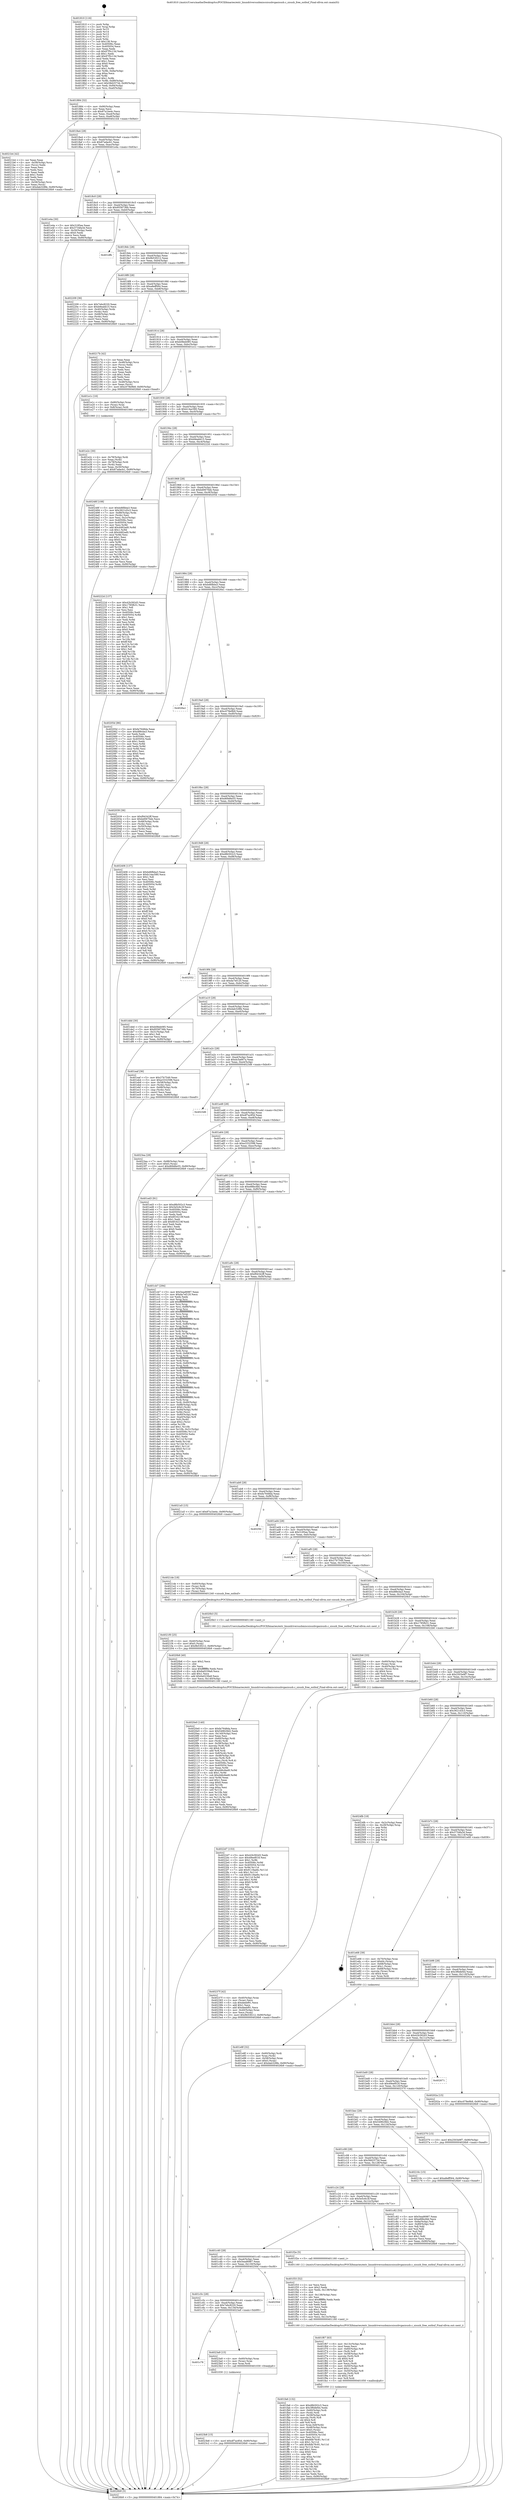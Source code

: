 digraph "0x401810" {
  label = "0x401810 (/mnt/c/Users/mathe/Desktop/tcc/POCII/binaries/extr_linuxdriversusbmiscsisusbvgasisusb.c_sisusb_free_outbuf_Final-ollvm.out::main(0))"
  labelloc = "t"
  node[shape=record]

  Entry [label="",width=0.3,height=0.3,shape=circle,fillcolor=black,style=filled]
  "0x401884" [label="{
     0x401884 [32]\l
     | [instrs]\l
     &nbsp;&nbsp;0x401884 \<+6\>: mov -0x90(%rbp),%eax\l
     &nbsp;&nbsp;0x40188a \<+2\>: mov %eax,%ecx\l
     &nbsp;&nbsp;0x40188c \<+6\>: sub $0x87a1be4c,%ecx\l
     &nbsp;&nbsp;0x401892 \<+6\>: mov %eax,-0xa4(%rbp)\l
     &nbsp;&nbsp;0x401898 \<+6\>: mov %ecx,-0xa8(%rbp)\l
     &nbsp;&nbsp;0x40189e \<+6\>: je 00000000004021b4 \<main+0x9a4\>\l
  }"]
  "0x4021b4" [label="{
     0x4021b4 [42]\l
     | [instrs]\l
     &nbsp;&nbsp;0x4021b4 \<+2\>: xor %eax,%eax\l
     &nbsp;&nbsp;0x4021b6 \<+4\>: mov -0x58(%rbp),%rcx\l
     &nbsp;&nbsp;0x4021ba \<+2\>: mov (%rcx),%edx\l
     &nbsp;&nbsp;0x4021bc \<+2\>: mov %eax,%esi\l
     &nbsp;&nbsp;0x4021be \<+2\>: sub %edx,%esi\l
     &nbsp;&nbsp;0x4021c0 \<+2\>: mov %eax,%edx\l
     &nbsp;&nbsp;0x4021c2 \<+3\>: sub $0x1,%edx\l
     &nbsp;&nbsp;0x4021c5 \<+2\>: add %edx,%esi\l
     &nbsp;&nbsp;0x4021c7 \<+2\>: sub %esi,%eax\l
     &nbsp;&nbsp;0x4021c9 \<+4\>: mov -0x58(%rbp),%rcx\l
     &nbsp;&nbsp;0x4021cd \<+2\>: mov %eax,(%rcx)\l
     &nbsp;&nbsp;0x4021cf \<+10\>: movl $0xdab328fe,-0x90(%rbp)\l
     &nbsp;&nbsp;0x4021d9 \<+5\>: jmp 00000000004026b9 \<main+0xea9\>\l
  }"]
  "0x4018a4" [label="{
     0x4018a4 [28]\l
     | [instrs]\l
     &nbsp;&nbsp;0x4018a4 \<+5\>: jmp 00000000004018a9 \<main+0x99\>\l
     &nbsp;&nbsp;0x4018a9 \<+6\>: mov -0xa4(%rbp),%eax\l
     &nbsp;&nbsp;0x4018af \<+5\>: sub $0x87adacb1,%eax\l
     &nbsp;&nbsp;0x4018b4 \<+6\>: mov %eax,-0xac(%rbp)\l
     &nbsp;&nbsp;0x4018ba \<+6\>: je 0000000000401e4a \<main+0x63a\>\l
  }"]
  Exit [label="",width=0.3,height=0.3,shape=circle,fillcolor=black,style=filled,peripheries=2]
  "0x401e4a" [label="{
     0x401e4a [30]\l
     | [instrs]\l
     &nbsp;&nbsp;0x401e4a \<+5\>: mov $0x3185ee,%eax\l
     &nbsp;&nbsp;0x401e4f \<+5\>: mov $0x3734fa3d,%ecx\l
     &nbsp;&nbsp;0x401e54 \<+3\>: mov -0x30(%rbp),%edx\l
     &nbsp;&nbsp;0x401e57 \<+3\>: cmp $0x0,%edx\l
     &nbsp;&nbsp;0x401e5a \<+3\>: cmove %ecx,%eax\l
     &nbsp;&nbsp;0x401e5d \<+6\>: mov %eax,-0x90(%rbp)\l
     &nbsp;&nbsp;0x401e63 \<+5\>: jmp 00000000004026b9 \<main+0xea9\>\l
  }"]
  "0x4018c0" [label="{
     0x4018c0 [28]\l
     | [instrs]\l
     &nbsp;&nbsp;0x4018c0 \<+5\>: jmp 00000000004018c5 \<main+0xb5\>\l
     &nbsp;&nbsp;0x4018c5 \<+6\>: mov -0xa4(%rbp),%eax\l
     &nbsp;&nbsp;0x4018cb \<+5\>: sub $0x9558736b,%eax\l
     &nbsp;&nbsp;0x4018d0 \<+6\>: mov %eax,-0xb0(%rbp)\l
     &nbsp;&nbsp;0x4018d6 \<+6\>: je 0000000000401dfb \<main+0x5eb\>\l
  }"]
  "0x4023b8" [label="{
     0x4023b8 [15]\l
     | [instrs]\l
     &nbsp;&nbsp;0x4023b8 \<+10\>: movl $0xdf7ac85d,-0x90(%rbp)\l
     &nbsp;&nbsp;0x4023c2 \<+5\>: jmp 00000000004026b9 \<main+0xea9\>\l
  }"]
  "0x401dfb" [label="{
     0x401dfb\l
  }", style=dashed]
  "0x4018dc" [label="{
     0x4018dc [28]\l
     | [instrs]\l
     &nbsp;&nbsp;0x4018dc \<+5\>: jmp 00000000004018e1 \<main+0xd1\>\l
     &nbsp;&nbsp;0x4018e1 \<+6\>: mov -0xa4(%rbp),%eax\l
     &nbsp;&nbsp;0x4018e7 \<+5\>: sub $0x9b53f212,%eax\l
     &nbsp;&nbsp;0x4018ec \<+6\>: mov %eax,-0xb4(%rbp)\l
     &nbsp;&nbsp;0x4018f2 \<+6\>: je 0000000000402209 \<main+0x9f9\>\l
  }"]
  "0x401c78" [label="{
     0x401c78\l
  }", style=dashed]
  "0x402209" [label="{
     0x402209 [36]\l
     | [instrs]\l
     &nbsp;&nbsp;0x402209 \<+5\>: mov $0x7ebc8220,%eax\l
     &nbsp;&nbsp;0x40220e \<+5\>: mov $0xb9eabb15,%ecx\l
     &nbsp;&nbsp;0x402213 \<+4\>: mov -0x40(%rbp),%rdx\l
     &nbsp;&nbsp;0x402217 \<+2\>: mov (%rdx),%esi\l
     &nbsp;&nbsp;0x402219 \<+4\>: mov -0x68(%rbp),%rdx\l
     &nbsp;&nbsp;0x40221d \<+2\>: cmp (%rdx),%esi\l
     &nbsp;&nbsp;0x40221f \<+3\>: cmovl %ecx,%eax\l
     &nbsp;&nbsp;0x402222 \<+6\>: mov %eax,-0x90(%rbp)\l
     &nbsp;&nbsp;0x402228 \<+5\>: jmp 00000000004026b9 \<main+0xea9\>\l
  }"]
  "0x4018f8" [label="{
     0x4018f8 [28]\l
     | [instrs]\l
     &nbsp;&nbsp;0x4018f8 \<+5\>: jmp 00000000004018fd \<main+0xed\>\l
     &nbsp;&nbsp;0x4018fd \<+6\>: mov -0xa4(%rbp),%eax\l
     &nbsp;&nbsp;0x401903 \<+5\>: sub $0xa8eff564,%eax\l
     &nbsp;&nbsp;0x401908 \<+6\>: mov %eax,-0xb8(%rbp)\l
     &nbsp;&nbsp;0x40190e \<+6\>: je 000000000040217b \<main+0x96b\>\l
  }"]
  "0x4023a9" [label="{
     0x4023a9 [15]\l
     | [instrs]\l
     &nbsp;&nbsp;0x4023a9 \<+4\>: mov -0x60(%rbp),%rax\l
     &nbsp;&nbsp;0x4023ad \<+3\>: mov (%rax),%rax\l
     &nbsp;&nbsp;0x4023b0 \<+3\>: mov %rax,%rdi\l
     &nbsp;&nbsp;0x4023b3 \<+5\>: call 0000000000401030 \<free@plt\>\l
     | [calls]\l
     &nbsp;&nbsp;0x401030 \{1\} (unknown)\l
  }"]
  "0x40217b" [label="{
     0x40217b [42]\l
     | [instrs]\l
     &nbsp;&nbsp;0x40217b \<+2\>: xor %eax,%eax\l
     &nbsp;&nbsp;0x40217d \<+4\>: mov -0x48(%rbp),%rcx\l
     &nbsp;&nbsp;0x402181 \<+2\>: mov (%rcx),%edx\l
     &nbsp;&nbsp;0x402183 \<+2\>: mov %eax,%esi\l
     &nbsp;&nbsp;0x402185 \<+2\>: sub %edx,%esi\l
     &nbsp;&nbsp;0x402187 \<+2\>: mov %eax,%edx\l
     &nbsp;&nbsp;0x402189 \<+3\>: sub $0x1,%edx\l
     &nbsp;&nbsp;0x40218c \<+2\>: add %edx,%esi\l
     &nbsp;&nbsp;0x40218e \<+2\>: sub %esi,%eax\l
     &nbsp;&nbsp;0x402190 \<+4\>: mov -0x48(%rbp),%rcx\l
     &nbsp;&nbsp;0x402194 \<+2\>: mov %eax,(%rcx)\l
     &nbsp;&nbsp;0x402196 \<+10\>: movl $0xc078e9b9,-0x90(%rbp)\l
     &nbsp;&nbsp;0x4021a0 \<+5\>: jmp 00000000004026b9 \<main+0xea9\>\l
  }"]
  "0x401914" [label="{
     0x401914 [28]\l
     | [instrs]\l
     &nbsp;&nbsp;0x401914 \<+5\>: jmp 0000000000401919 \<main+0x109\>\l
     &nbsp;&nbsp;0x401919 \<+6\>: mov -0xa4(%rbp),%eax\l
     &nbsp;&nbsp;0x40191f \<+5\>: sub $0xb08eb085,%eax\l
     &nbsp;&nbsp;0x401924 \<+6\>: mov %eax,-0xbc(%rbp)\l
     &nbsp;&nbsp;0x40192a \<+6\>: je 0000000000401e1c \<main+0x60c\>\l
  }"]
  "0x401c5c" [label="{
     0x401c5c [28]\l
     | [instrs]\l
     &nbsp;&nbsp;0x401c5c \<+5\>: jmp 0000000000401c61 \<main+0x451\>\l
     &nbsp;&nbsp;0x401c61 \<+6\>: mov -0xa4(%rbp),%eax\l
     &nbsp;&nbsp;0x401c67 \<+5\>: sub $0x7ebc8220,%eax\l
     &nbsp;&nbsp;0x401c6c \<+6\>: mov %eax,-0x134(%rbp)\l
     &nbsp;&nbsp;0x401c72 \<+6\>: je 00000000004023a9 \<main+0xb99\>\l
  }"]
  "0x401e1c" [label="{
     0x401e1c [16]\l
     | [instrs]\l
     &nbsp;&nbsp;0x401e1c \<+4\>: mov -0x80(%rbp),%rax\l
     &nbsp;&nbsp;0x401e20 \<+3\>: mov (%rax),%rax\l
     &nbsp;&nbsp;0x401e23 \<+4\>: mov 0x8(%rax),%rdi\l
     &nbsp;&nbsp;0x401e27 \<+5\>: call 0000000000401060 \<atoi@plt\>\l
     | [calls]\l
     &nbsp;&nbsp;0x401060 \{1\} (unknown)\l
  }"]
  "0x401930" [label="{
     0x401930 [28]\l
     | [instrs]\l
     &nbsp;&nbsp;0x401930 \<+5\>: jmp 0000000000401935 \<main+0x125\>\l
     &nbsp;&nbsp;0x401935 \<+6\>: mov -0xa4(%rbp),%eax\l
     &nbsp;&nbsp;0x40193b \<+5\>: sub $0xb14ac580,%eax\l
     &nbsp;&nbsp;0x401940 \<+6\>: mov %eax,-0xc0(%rbp)\l
     &nbsp;&nbsp;0x401946 \<+6\>: je 000000000040248f \<main+0xc7f\>\l
  }"]
  "0x40250d" [label="{
     0x40250d\l
  }", style=dashed]
  "0x40248f" [label="{
     0x40248f [108]\l
     | [instrs]\l
     &nbsp;&nbsp;0x40248f \<+5\>: mov $0xbd6fbba3,%eax\l
     &nbsp;&nbsp;0x402494 \<+5\>: mov $0x3621d3c3,%ecx\l
     &nbsp;&nbsp;0x402499 \<+7\>: mov -0x88(%rbp),%rdx\l
     &nbsp;&nbsp;0x4024a0 \<+2\>: mov (%rdx),%esi\l
     &nbsp;&nbsp;0x4024a2 \<+3\>: mov %esi,-0x2c(%rbp)\l
     &nbsp;&nbsp;0x4024a5 \<+7\>: mov 0x40506c,%esi\l
     &nbsp;&nbsp;0x4024ac \<+7\>: mov 0x405054,%edi\l
     &nbsp;&nbsp;0x4024b3 \<+3\>: mov %esi,%r8d\l
     &nbsp;&nbsp;0x4024b6 \<+7\>: add $0x4482ad0,%r8d\l
     &nbsp;&nbsp;0x4024bd \<+4\>: sub $0x1,%r8d\l
     &nbsp;&nbsp;0x4024c1 \<+7\>: sub $0x4482ad0,%r8d\l
     &nbsp;&nbsp;0x4024c8 \<+4\>: imul %r8d,%esi\l
     &nbsp;&nbsp;0x4024cc \<+3\>: and $0x1,%esi\l
     &nbsp;&nbsp;0x4024cf \<+3\>: cmp $0x0,%esi\l
     &nbsp;&nbsp;0x4024d2 \<+4\>: sete %r9b\l
     &nbsp;&nbsp;0x4024d6 \<+3\>: cmp $0xa,%edi\l
     &nbsp;&nbsp;0x4024d9 \<+4\>: setl %r10b\l
     &nbsp;&nbsp;0x4024dd \<+3\>: mov %r9b,%r11b\l
     &nbsp;&nbsp;0x4024e0 \<+3\>: and %r10b,%r11b\l
     &nbsp;&nbsp;0x4024e3 \<+3\>: xor %r10b,%r9b\l
     &nbsp;&nbsp;0x4024e6 \<+3\>: or %r9b,%r11b\l
     &nbsp;&nbsp;0x4024e9 \<+4\>: test $0x1,%r11b\l
     &nbsp;&nbsp;0x4024ed \<+3\>: cmovne %ecx,%eax\l
     &nbsp;&nbsp;0x4024f0 \<+6\>: mov %eax,-0x90(%rbp)\l
     &nbsp;&nbsp;0x4024f6 \<+5\>: jmp 00000000004026b9 \<main+0xea9\>\l
  }"]
  "0x40194c" [label="{
     0x40194c [28]\l
     | [instrs]\l
     &nbsp;&nbsp;0x40194c \<+5\>: jmp 0000000000401951 \<main+0x141\>\l
     &nbsp;&nbsp;0x401951 \<+6\>: mov -0xa4(%rbp),%eax\l
     &nbsp;&nbsp;0x401957 \<+5\>: sub $0xb9eabb15,%eax\l
     &nbsp;&nbsp;0x40195c \<+6\>: mov %eax,-0xc4(%rbp)\l
     &nbsp;&nbsp;0x401962 \<+6\>: je 000000000040222d \<main+0xa1d\>\l
  }"]
  "0x4022d7" [label="{
     0x4022d7 [153]\l
     | [instrs]\l
     &nbsp;&nbsp;0x4022d7 \<+5\>: mov $0x42b392d3,%edx\l
     &nbsp;&nbsp;0x4022dc \<+5\>: mov $0x49eef018,%esi\l
     &nbsp;&nbsp;0x4022e1 \<+3\>: mov $0x1,%r8b\l
     &nbsp;&nbsp;0x4022e4 \<+8\>: mov 0x40506c,%r9d\l
     &nbsp;&nbsp;0x4022ec \<+8\>: mov 0x405054,%r10d\l
     &nbsp;&nbsp;0x4022f4 \<+3\>: mov %r9d,%r11d\l
     &nbsp;&nbsp;0x4022f7 \<+7\>: add $0x9119ae6c,%r11d\l
     &nbsp;&nbsp;0x4022fe \<+4\>: sub $0x1,%r11d\l
     &nbsp;&nbsp;0x402302 \<+7\>: sub $0x9119ae6c,%r11d\l
     &nbsp;&nbsp;0x402309 \<+4\>: imul %r11d,%r9d\l
     &nbsp;&nbsp;0x40230d \<+4\>: and $0x1,%r9d\l
     &nbsp;&nbsp;0x402311 \<+4\>: cmp $0x0,%r9d\l
     &nbsp;&nbsp;0x402315 \<+3\>: sete %bl\l
     &nbsp;&nbsp;0x402318 \<+4\>: cmp $0xa,%r10d\l
     &nbsp;&nbsp;0x40231c \<+4\>: setl %r14b\l
     &nbsp;&nbsp;0x402320 \<+3\>: mov %bl,%r15b\l
     &nbsp;&nbsp;0x402323 \<+4\>: xor $0xff,%r15b\l
     &nbsp;&nbsp;0x402327 \<+3\>: mov %r14b,%r12b\l
     &nbsp;&nbsp;0x40232a \<+4\>: xor $0xff,%r12b\l
     &nbsp;&nbsp;0x40232e \<+4\>: xor $0x1,%r8b\l
     &nbsp;&nbsp;0x402332 \<+3\>: mov %r15b,%r13b\l
     &nbsp;&nbsp;0x402335 \<+4\>: and $0xff,%r13b\l
     &nbsp;&nbsp;0x402339 \<+3\>: and %r8b,%bl\l
     &nbsp;&nbsp;0x40233c \<+3\>: mov %r12b,%al\l
     &nbsp;&nbsp;0x40233f \<+2\>: and $0xff,%al\l
     &nbsp;&nbsp;0x402341 \<+3\>: and %r8b,%r14b\l
     &nbsp;&nbsp;0x402344 \<+3\>: or %bl,%r13b\l
     &nbsp;&nbsp;0x402347 \<+3\>: or %r14b,%al\l
     &nbsp;&nbsp;0x40234a \<+3\>: xor %al,%r13b\l
     &nbsp;&nbsp;0x40234d \<+3\>: or %r12b,%r15b\l
     &nbsp;&nbsp;0x402350 \<+4\>: xor $0xff,%r15b\l
     &nbsp;&nbsp;0x402354 \<+4\>: or $0x1,%r8b\l
     &nbsp;&nbsp;0x402358 \<+3\>: and %r8b,%r15b\l
     &nbsp;&nbsp;0x40235b \<+3\>: or %r15b,%r13b\l
     &nbsp;&nbsp;0x40235e \<+4\>: test $0x1,%r13b\l
     &nbsp;&nbsp;0x402362 \<+3\>: cmovne %esi,%edx\l
     &nbsp;&nbsp;0x402365 \<+6\>: mov %edx,-0x90(%rbp)\l
     &nbsp;&nbsp;0x40236b \<+5\>: jmp 00000000004026b9 \<main+0xea9\>\l
  }"]
  "0x40222d" [label="{
     0x40222d [137]\l
     | [instrs]\l
     &nbsp;&nbsp;0x40222d \<+5\>: mov $0x42b392d3,%eax\l
     &nbsp;&nbsp;0x402232 \<+5\>: mov $0x1785fb31,%ecx\l
     &nbsp;&nbsp;0x402237 \<+2\>: mov $0x1,%dl\l
     &nbsp;&nbsp;0x402239 \<+2\>: xor %esi,%esi\l
     &nbsp;&nbsp;0x40223b \<+7\>: mov 0x40506c,%edi\l
     &nbsp;&nbsp;0x402242 \<+8\>: mov 0x405054,%r8d\l
     &nbsp;&nbsp;0x40224a \<+3\>: sub $0x1,%esi\l
     &nbsp;&nbsp;0x40224d \<+3\>: mov %edi,%r9d\l
     &nbsp;&nbsp;0x402250 \<+3\>: add %esi,%r9d\l
     &nbsp;&nbsp;0x402253 \<+4\>: imul %r9d,%edi\l
     &nbsp;&nbsp;0x402257 \<+3\>: and $0x1,%edi\l
     &nbsp;&nbsp;0x40225a \<+3\>: cmp $0x0,%edi\l
     &nbsp;&nbsp;0x40225d \<+4\>: sete %r10b\l
     &nbsp;&nbsp;0x402261 \<+4\>: cmp $0xa,%r8d\l
     &nbsp;&nbsp;0x402265 \<+4\>: setl %r11b\l
     &nbsp;&nbsp;0x402269 \<+3\>: mov %r10b,%bl\l
     &nbsp;&nbsp;0x40226c \<+3\>: xor $0xff,%bl\l
     &nbsp;&nbsp;0x40226f \<+3\>: mov %r11b,%r14b\l
     &nbsp;&nbsp;0x402272 \<+4\>: xor $0xff,%r14b\l
     &nbsp;&nbsp;0x402276 \<+3\>: xor $0x1,%dl\l
     &nbsp;&nbsp;0x402279 \<+3\>: mov %bl,%r15b\l
     &nbsp;&nbsp;0x40227c \<+4\>: and $0xff,%r15b\l
     &nbsp;&nbsp;0x402280 \<+3\>: and %dl,%r10b\l
     &nbsp;&nbsp;0x402283 \<+3\>: mov %r14b,%r12b\l
     &nbsp;&nbsp;0x402286 \<+4\>: and $0xff,%r12b\l
     &nbsp;&nbsp;0x40228a \<+3\>: and %dl,%r11b\l
     &nbsp;&nbsp;0x40228d \<+3\>: or %r10b,%r15b\l
     &nbsp;&nbsp;0x402290 \<+3\>: or %r11b,%r12b\l
     &nbsp;&nbsp;0x402293 \<+3\>: xor %r12b,%r15b\l
     &nbsp;&nbsp;0x402296 \<+3\>: or %r14b,%bl\l
     &nbsp;&nbsp;0x402299 \<+3\>: xor $0xff,%bl\l
     &nbsp;&nbsp;0x40229c \<+3\>: or $0x1,%dl\l
     &nbsp;&nbsp;0x40229f \<+2\>: and %dl,%bl\l
     &nbsp;&nbsp;0x4022a1 \<+3\>: or %bl,%r15b\l
     &nbsp;&nbsp;0x4022a4 \<+4\>: test $0x1,%r15b\l
     &nbsp;&nbsp;0x4022a8 \<+3\>: cmovne %ecx,%eax\l
     &nbsp;&nbsp;0x4022ab \<+6\>: mov %eax,-0x90(%rbp)\l
     &nbsp;&nbsp;0x4022b1 \<+5\>: jmp 00000000004026b9 \<main+0xea9\>\l
  }"]
  "0x401968" [label="{
     0x401968 [28]\l
     | [instrs]\l
     &nbsp;&nbsp;0x401968 \<+5\>: jmp 000000000040196d \<main+0x15d\>\l
     &nbsp;&nbsp;0x40196d \<+6\>: mov -0xa4(%rbp),%eax\l
     &nbsp;&nbsp;0x401973 \<+5\>: sub $0xbd0670eb,%eax\l
     &nbsp;&nbsp;0x401978 \<+6\>: mov %eax,-0xc8(%rbp)\l
     &nbsp;&nbsp;0x40197e \<+6\>: je 000000000040205d \<main+0x84d\>\l
  }"]
  "0x4021f0" [label="{
     0x4021f0 [25]\l
     | [instrs]\l
     &nbsp;&nbsp;0x4021f0 \<+4\>: mov -0x40(%rbp),%rax\l
     &nbsp;&nbsp;0x4021f4 \<+6\>: movl $0x0,(%rax)\l
     &nbsp;&nbsp;0x4021fa \<+10\>: movl $0x9b53f212,-0x90(%rbp)\l
     &nbsp;&nbsp;0x402204 \<+5\>: jmp 00000000004026b9 \<main+0xea9\>\l
  }"]
  "0x40205d" [label="{
     0x40205d [86]\l
     | [instrs]\l
     &nbsp;&nbsp;0x40205d \<+5\>: mov $0xfa7648da,%eax\l
     &nbsp;&nbsp;0x402062 \<+5\>: mov $0xd88cba3,%ecx\l
     &nbsp;&nbsp;0x402067 \<+2\>: xor %edx,%edx\l
     &nbsp;&nbsp;0x402069 \<+7\>: mov 0x40506c,%esi\l
     &nbsp;&nbsp;0x402070 \<+7\>: mov 0x405054,%edi\l
     &nbsp;&nbsp;0x402077 \<+3\>: sub $0x1,%edx\l
     &nbsp;&nbsp;0x40207a \<+3\>: mov %esi,%r8d\l
     &nbsp;&nbsp;0x40207d \<+3\>: add %edx,%r8d\l
     &nbsp;&nbsp;0x402080 \<+4\>: imul %r8d,%esi\l
     &nbsp;&nbsp;0x402084 \<+3\>: and $0x1,%esi\l
     &nbsp;&nbsp;0x402087 \<+3\>: cmp $0x0,%esi\l
     &nbsp;&nbsp;0x40208a \<+4\>: sete %r9b\l
     &nbsp;&nbsp;0x40208e \<+3\>: cmp $0xa,%edi\l
     &nbsp;&nbsp;0x402091 \<+4\>: setl %r10b\l
     &nbsp;&nbsp;0x402095 \<+3\>: mov %r9b,%r11b\l
     &nbsp;&nbsp;0x402098 \<+3\>: and %r10b,%r11b\l
     &nbsp;&nbsp;0x40209b \<+3\>: xor %r10b,%r9b\l
     &nbsp;&nbsp;0x40209e \<+3\>: or %r9b,%r11b\l
     &nbsp;&nbsp;0x4020a1 \<+4\>: test $0x1,%r11b\l
     &nbsp;&nbsp;0x4020a5 \<+3\>: cmovne %ecx,%eax\l
     &nbsp;&nbsp;0x4020a8 \<+6\>: mov %eax,-0x90(%rbp)\l
     &nbsp;&nbsp;0x4020ae \<+5\>: jmp 00000000004026b9 \<main+0xea9\>\l
  }"]
  "0x401984" [label="{
     0x401984 [28]\l
     | [instrs]\l
     &nbsp;&nbsp;0x401984 \<+5\>: jmp 0000000000401989 \<main+0x179\>\l
     &nbsp;&nbsp;0x401989 \<+6\>: mov -0xa4(%rbp),%eax\l
     &nbsp;&nbsp;0x40198f \<+5\>: sub $0xbd6fbba3,%eax\l
     &nbsp;&nbsp;0x401994 \<+6\>: mov %eax,-0xcc(%rbp)\l
     &nbsp;&nbsp;0x40199a \<+6\>: je 00000000004026a1 \<main+0xe91\>\l
  }"]
  "0x4020e0" [label="{
     0x4020e0 [140]\l
     | [instrs]\l
     &nbsp;&nbsp;0x4020e0 \<+5\>: mov $0xfa7648da,%ecx\l
     &nbsp;&nbsp;0x4020e5 \<+5\>: mov $0x549629d2,%edx\l
     &nbsp;&nbsp;0x4020ea \<+6\>: mov -0x140(%rbp),%esi\l
     &nbsp;&nbsp;0x4020f0 \<+3\>: imul %eax,%esi\l
     &nbsp;&nbsp;0x4020f3 \<+4\>: mov -0x60(%rbp),%rdi\l
     &nbsp;&nbsp;0x4020f7 \<+3\>: mov (%rdi),%rdi\l
     &nbsp;&nbsp;0x4020fa \<+4\>: mov -0x58(%rbp),%r8\l
     &nbsp;&nbsp;0x4020fe \<+3\>: movslq (%r8),%r8\l
     &nbsp;&nbsp;0x402101 \<+4\>: shl $0x4,%r8\l
     &nbsp;&nbsp;0x402105 \<+3\>: add %r8,%rdi\l
     &nbsp;&nbsp;0x402108 \<+4\>: mov 0x8(%rdi),%rdi\l
     &nbsp;&nbsp;0x40210c \<+4\>: mov -0x48(%rbp),%r8\l
     &nbsp;&nbsp;0x402110 \<+3\>: movslq (%r8),%r8\l
     &nbsp;&nbsp;0x402113 \<+4\>: mov %esi,(%rdi,%r8,4)\l
     &nbsp;&nbsp;0x402117 \<+7\>: mov 0x40506c,%eax\l
     &nbsp;&nbsp;0x40211e \<+7\>: mov 0x405054,%esi\l
     &nbsp;&nbsp;0x402125 \<+3\>: mov %eax,%r9d\l
     &nbsp;&nbsp;0x402128 \<+7\>: add $0xd46c6ed0,%r9d\l
     &nbsp;&nbsp;0x40212f \<+4\>: sub $0x1,%r9d\l
     &nbsp;&nbsp;0x402133 \<+7\>: sub $0xd46c6ed0,%r9d\l
     &nbsp;&nbsp;0x40213a \<+4\>: imul %r9d,%eax\l
     &nbsp;&nbsp;0x40213e \<+3\>: and $0x1,%eax\l
     &nbsp;&nbsp;0x402141 \<+3\>: cmp $0x0,%eax\l
     &nbsp;&nbsp;0x402144 \<+4\>: sete %r10b\l
     &nbsp;&nbsp;0x402148 \<+3\>: cmp $0xa,%esi\l
     &nbsp;&nbsp;0x40214b \<+4\>: setl %r11b\l
     &nbsp;&nbsp;0x40214f \<+3\>: mov %r10b,%bl\l
     &nbsp;&nbsp;0x402152 \<+3\>: and %r11b,%bl\l
     &nbsp;&nbsp;0x402155 \<+3\>: xor %r11b,%r10b\l
     &nbsp;&nbsp;0x402158 \<+3\>: or %r10b,%bl\l
     &nbsp;&nbsp;0x40215b \<+3\>: test $0x1,%bl\l
     &nbsp;&nbsp;0x40215e \<+3\>: cmovne %edx,%ecx\l
     &nbsp;&nbsp;0x402161 \<+6\>: mov %ecx,-0x90(%rbp)\l
     &nbsp;&nbsp;0x402167 \<+5\>: jmp 00000000004026b9 \<main+0xea9\>\l
  }"]
  "0x4026a1" [label="{
     0x4026a1\l
  }", style=dashed]
  "0x4019a0" [label="{
     0x4019a0 [28]\l
     | [instrs]\l
     &nbsp;&nbsp;0x4019a0 \<+5\>: jmp 00000000004019a5 \<main+0x195\>\l
     &nbsp;&nbsp;0x4019a5 \<+6\>: mov -0xa4(%rbp),%eax\l
     &nbsp;&nbsp;0x4019ab \<+5\>: sub $0xc078e9b9,%eax\l
     &nbsp;&nbsp;0x4019b0 \<+6\>: mov %eax,-0xd0(%rbp)\l
     &nbsp;&nbsp;0x4019b6 \<+6\>: je 0000000000402039 \<main+0x829\>\l
  }"]
  "0x4020b8" [label="{
     0x4020b8 [40]\l
     | [instrs]\l
     &nbsp;&nbsp;0x4020b8 \<+5\>: mov $0x2,%ecx\l
     &nbsp;&nbsp;0x4020bd \<+1\>: cltd\l
     &nbsp;&nbsp;0x4020be \<+2\>: idiv %ecx\l
     &nbsp;&nbsp;0x4020c0 \<+6\>: imul $0xfffffffe,%edx,%ecx\l
     &nbsp;&nbsp;0x4020c6 \<+6\>: sub $0x6a0239a9,%ecx\l
     &nbsp;&nbsp;0x4020cc \<+3\>: add $0x1,%ecx\l
     &nbsp;&nbsp;0x4020cf \<+6\>: add $0x6a0239a9,%ecx\l
     &nbsp;&nbsp;0x4020d5 \<+6\>: mov %ecx,-0x140(%rbp)\l
     &nbsp;&nbsp;0x4020db \<+5\>: call 0000000000401160 \<next_i\>\l
     | [calls]\l
     &nbsp;&nbsp;0x401160 \{1\} (/mnt/c/Users/mathe/Desktop/tcc/POCII/binaries/extr_linuxdriversusbmiscsisusbvgasisusb.c_sisusb_free_outbuf_Final-ollvm.out::next_i)\l
  }"]
  "0x402039" [label="{
     0x402039 [36]\l
     | [instrs]\l
     &nbsp;&nbsp;0x402039 \<+5\>: mov $0xf94342ff,%eax\l
     &nbsp;&nbsp;0x40203e \<+5\>: mov $0xbd0670eb,%ecx\l
     &nbsp;&nbsp;0x402043 \<+4\>: mov -0x48(%rbp),%rdx\l
     &nbsp;&nbsp;0x402047 \<+2\>: mov (%rdx),%esi\l
     &nbsp;&nbsp;0x402049 \<+4\>: mov -0x50(%rbp),%rdx\l
     &nbsp;&nbsp;0x40204d \<+2\>: cmp (%rdx),%esi\l
     &nbsp;&nbsp;0x40204f \<+3\>: cmovl %ecx,%eax\l
     &nbsp;&nbsp;0x402052 \<+6\>: mov %eax,-0x90(%rbp)\l
     &nbsp;&nbsp;0x402058 \<+5\>: jmp 00000000004026b9 \<main+0xea9\>\l
  }"]
  "0x4019bc" [label="{
     0x4019bc [28]\l
     | [instrs]\l
     &nbsp;&nbsp;0x4019bc \<+5\>: jmp 00000000004019c1 \<main+0x1b1\>\l
     &nbsp;&nbsp;0x4019c1 \<+6\>: mov -0xa4(%rbp),%eax\l
     &nbsp;&nbsp;0x4019c7 \<+5\>: sub $0xd69d6e55,%eax\l
     &nbsp;&nbsp;0x4019cc \<+6\>: mov %eax,-0xd4(%rbp)\l
     &nbsp;&nbsp;0x4019d2 \<+6\>: je 0000000000402406 \<main+0xbf6\>\l
  }"]
  "0x401fa6" [label="{
     0x401fa6 [132]\l
     | [instrs]\l
     &nbsp;&nbsp;0x401fa6 \<+5\>: mov $0xd8b502c3,%ecx\l
     &nbsp;&nbsp;0x401fab \<+5\>: mov $0x3f6dbf44,%edx\l
     &nbsp;&nbsp;0x401fb0 \<+4\>: mov -0x60(%rbp),%rdi\l
     &nbsp;&nbsp;0x401fb4 \<+3\>: mov (%rdi),%rdi\l
     &nbsp;&nbsp;0x401fb7 \<+4\>: mov -0x58(%rbp),%r8\l
     &nbsp;&nbsp;0x401fbb \<+3\>: movslq (%r8),%r8\l
     &nbsp;&nbsp;0x401fbe \<+4\>: shl $0x4,%r8\l
     &nbsp;&nbsp;0x401fc2 \<+3\>: add %r8,%rdi\l
     &nbsp;&nbsp;0x401fc5 \<+4\>: mov %rax,0x8(%rdi)\l
     &nbsp;&nbsp;0x401fc9 \<+4\>: mov -0x48(%rbp),%rax\l
     &nbsp;&nbsp;0x401fcd \<+6\>: movl $0x0,(%rax)\l
     &nbsp;&nbsp;0x401fd3 \<+7\>: mov 0x40506c,%esi\l
     &nbsp;&nbsp;0x401fda \<+8\>: mov 0x405054,%r10d\l
     &nbsp;&nbsp;0x401fe2 \<+3\>: mov %esi,%r11d\l
     &nbsp;&nbsp;0x401fe5 \<+7\>: sub $0x8db76c81,%r11d\l
     &nbsp;&nbsp;0x401fec \<+4\>: sub $0x1,%r11d\l
     &nbsp;&nbsp;0x401ff0 \<+7\>: add $0x8db76c81,%r11d\l
     &nbsp;&nbsp;0x401ff7 \<+4\>: imul %r11d,%esi\l
     &nbsp;&nbsp;0x401ffb \<+3\>: and $0x1,%esi\l
     &nbsp;&nbsp;0x401ffe \<+3\>: cmp $0x0,%esi\l
     &nbsp;&nbsp;0x402001 \<+3\>: sete %bl\l
     &nbsp;&nbsp;0x402004 \<+4\>: cmp $0xa,%r10d\l
     &nbsp;&nbsp;0x402008 \<+4\>: setl %r14b\l
     &nbsp;&nbsp;0x40200c \<+3\>: mov %bl,%r15b\l
     &nbsp;&nbsp;0x40200f \<+3\>: and %r14b,%r15b\l
     &nbsp;&nbsp;0x402012 \<+3\>: xor %r14b,%bl\l
     &nbsp;&nbsp;0x402015 \<+3\>: or %bl,%r15b\l
     &nbsp;&nbsp;0x402018 \<+4\>: test $0x1,%r15b\l
     &nbsp;&nbsp;0x40201c \<+3\>: cmovne %edx,%ecx\l
     &nbsp;&nbsp;0x40201f \<+6\>: mov %ecx,-0x90(%rbp)\l
     &nbsp;&nbsp;0x402025 \<+5\>: jmp 00000000004026b9 \<main+0xea9\>\l
  }"]
  "0x402406" [label="{
     0x402406 [137]\l
     | [instrs]\l
     &nbsp;&nbsp;0x402406 \<+5\>: mov $0xbd6fbba3,%eax\l
     &nbsp;&nbsp;0x40240b \<+5\>: mov $0xb14ac580,%ecx\l
     &nbsp;&nbsp;0x402410 \<+2\>: mov $0x1,%dl\l
     &nbsp;&nbsp;0x402412 \<+2\>: xor %esi,%esi\l
     &nbsp;&nbsp;0x402414 \<+7\>: mov 0x40506c,%edi\l
     &nbsp;&nbsp;0x40241b \<+8\>: mov 0x405054,%r8d\l
     &nbsp;&nbsp;0x402423 \<+3\>: sub $0x1,%esi\l
     &nbsp;&nbsp;0x402426 \<+3\>: mov %edi,%r9d\l
     &nbsp;&nbsp;0x402429 \<+3\>: add %esi,%r9d\l
     &nbsp;&nbsp;0x40242c \<+4\>: imul %r9d,%edi\l
     &nbsp;&nbsp;0x402430 \<+3\>: and $0x1,%edi\l
     &nbsp;&nbsp;0x402433 \<+3\>: cmp $0x0,%edi\l
     &nbsp;&nbsp;0x402436 \<+4\>: sete %r10b\l
     &nbsp;&nbsp;0x40243a \<+4\>: cmp $0xa,%r8d\l
     &nbsp;&nbsp;0x40243e \<+4\>: setl %r11b\l
     &nbsp;&nbsp;0x402442 \<+3\>: mov %r10b,%bl\l
     &nbsp;&nbsp;0x402445 \<+3\>: xor $0xff,%bl\l
     &nbsp;&nbsp;0x402448 \<+3\>: mov %r11b,%r14b\l
     &nbsp;&nbsp;0x40244b \<+4\>: xor $0xff,%r14b\l
     &nbsp;&nbsp;0x40244f \<+3\>: xor $0x0,%dl\l
     &nbsp;&nbsp;0x402452 \<+3\>: mov %bl,%r15b\l
     &nbsp;&nbsp;0x402455 \<+4\>: and $0x0,%r15b\l
     &nbsp;&nbsp;0x402459 \<+3\>: and %dl,%r10b\l
     &nbsp;&nbsp;0x40245c \<+3\>: mov %r14b,%r12b\l
     &nbsp;&nbsp;0x40245f \<+4\>: and $0x0,%r12b\l
     &nbsp;&nbsp;0x402463 \<+3\>: and %dl,%r11b\l
     &nbsp;&nbsp;0x402466 \<+3\>: or %r10b,%r15b\l
     &nbsp;&nbsp;0x402469 \<+3\>: or %r11b,%r12b\l
     &nbsp;&nbsp;0x40246c \<+3\>: xor %r12b,%r15b\l
     &nbsp;&nbsp;0x40246f \<+3\>: or %r14b,%bl\l
     &nbsp;&nbsp;0x402472 \<+3\>: xor $0xff,%bl\l
     &nbsp;&nbsp;0x402475 \<+3\>: or $0x0,%dl\l
     &nbsp;&nbsp;0x402478 \<+2\>: and %dl,%bl\l
     &nbsp;&nbsp;0x40247a \<+3\>: or %bl,%r15b\l
     &nbsp;&nbsp;0x40247d \<+4\>: test $0x1,%r15b\l
     &nbsp;&nbsp;0x402481 \<+3\>: cmovne %ecx,%eax\l
     &nbsp;&nbsp;0x402484 \<+6\>: mov %eax,-0x90(%rbp)\l
     &nbsp;&nbsp;0x40248a \<+5\>: jmp 00000000004026b9 \<main+0xea9\>\l
  }"]
  "0x4019d8" [label="{
     0x4019d8 [28]\l
     | [instrs]\l
     &nbsp;&nbsp;0x4019d8 \<+5\>: jmp 00000000004019dd \<main+0x1cd\>\l
     &nbsp;&nbsp;0x4019dd \<+6\>: mov -0xa4(%rbp),%eax\l
     &nbsp;&nbsp;0x4019e3 \<+5\>: sub $0xd8b502c3,%eax\l
     &nbsp;&nbsp;0x4019e8 \<+6\>: mov %eax,-0xd8(%rbp)\l
     &nbsp;&nbsp;0x4019ee \<+6\>: je 0000000000402552 \<main+0xd42\>\l
  }"]
  "0x401f67" [label="{
     0x401f67 [63]\l
     | [instrs]\l
     &nbsp;&nbsp;0x401f67 \<+6\>: mov -0x13c(%rbp),%ecx\l
     &nbsp;&nbsp;0x401f6d \<+3\>: imul %eax,%ecx\l
     &nbsp;&nbsp;0x401f70 \<+4\>: mov -0x60(%rbp),%r8\l
     &nbsp;&nbsp;0x401f74 \<+3\>: mov (%r8),%r8\l
     &nbsp;&nbsp;0x401f77 \<+4\>: mov -0x58(%rbp),%r9\l
     &nbsp;&nbsp;0x401f7b \<+3\>: movslq (%r9),%r9\l
     &nbsp;&nbsp;0x401f7e \<+4\>: shl $0x4,%r9\l
     &nbsp;&nbsp;0x401f82 \<+3\>: add %r9,%r8\l
     &nbsp;&nbsp;0x401f85 \<+3\>: mov %ecx,(%r8)\l
     &nbsp;&nbsp;0x401f88 \<+4\>: mov -0x50(%rbp),%r8\l
     &nbsp;&nbsp;0x401f8c \<+7\>: movl $0x1,(%r8)\l
     &nbsp;&nbsp;0x401f93 \<+4\>: mov -0x50(%rbp),%r8\l
     &nbsp;&nbsp;0x401f97 \<+3\>: movslq (%r8),%r8\l
     &nbsp;&nbsp;0x401f9a \<+4\>: shl $0x2,%r8\l
     &nbsp;&nbsp;0x401f9e \<+3\>: mov %r8,%rdi\l
     &nbsp;&nbsp;0x401fa1 \<+5\>: call 0000000000401050 \<malloc@plt\>\l
     | [calls]\l
     &nbsp;&nbsp;0x401050 \{1\} (unknown)\l
  }"]
  "0x402552" [label="{
     0x402552\l
  }", style=dashed]
  "0x4019f4" [label="{
     0x4019f4 [28]\l
     | [instrs]\l
     &nbsp;&nbsp;0x4019f4 \<+5\>: jmp 00000000004019f9 \<main+0x1e9\>\l
     &nbsp;&nbsp;0x4019f9 \<+6\>: mov -0xa4(%rbp),%eax\l
     &nbsp;&nbsp;0x4019ff \<+5\>: sub $0xda7ef120,%eax\l
     &nbsp;&nbsp;0x401a04 \<+6\>: mov %eax,-0xdc(%rbp)\l
     &nbsp;&nbsp;0x401a0a \<+6\>: je 0000000000401ddd \<main+0x5cd\>\l
  }"]
  "0x401f33" [label="{
     0x401f33 [52]\l
     | [instrs]\l
     &nbsp;&nbsp;0x401f33 \<+2\>: xor %ecx,%ecx\l
     &nbsp;&nbsp;0x401f35 \<+5\>: mov $0x2,%edx\l
     &nbsp;&nbsp;0x401f3a \<+6\>: mov %edx,-0x138(%rbp)\l
     &nbsp;&nbsp;0x401f40 \<+1\>: cltd\l
     &nbsp;&nbsp;0x401f41 \<+6\>: mov -0x138(%rbp),%esi\l
     &nbsp;&nbsp;0x401f47 \<+2\>: idiv %esi\l
     &nbsp;&nbsp;0x401f49 \<+6\>: imul $0xfffffffe,%edx,%edx\l
     &nbsp;&nbsp;0x401f4f \<+2\>: mov %ecx,%edi\l
     &nbsp;&nbsp;0x401f51 \<+2\>: sub %edx,%edi\l
     &nbsp;&nbsp;0x401f53 \<+2\>: mov %ecx,%edx\l
     &nbsp;&nbsp;0x401f55 \<+3\>: sub $0x1,%edx\l
     &nbsp;&nbsp;0x401f58 \<+2\>: add %edx,%edi\l
     &nbsp;&nbsp;0x401f5a \<+2\>: sub %edi,%ecx\l
     &nbsp;&nbsp;0x401f5c \<+6\>: mov %ecx,-0x13c(%rbp)\l
     &nbsp;&nbsp;0x401f62 \<+5\>: call 0000000000401160 \<next_i\>\l
     | [calls]\l
     &nbsp;&nbsp;0x401160 \{1\} (/mnt/c/Users/mathe/Desktop/tcc/POCII/binaries/extr_linuxdriversusbmiscsisusbvgasisusb.c_sisusb_free_outbuf_Final-ollvm.out::next_i)\l
  }"]
  "0x401ddd" [label="{
     0x401ddd [30]\l
     | [instrs]\l
     &nbsp;&nbsp;0x401ddd \<+5\>: mov $0xb08eb085,%eax\l
     &nbsp;&nbsp;0x401de2 \<+5\>: mov $0x9558736b,%ecx\l
     &nbsp;&nbsp;0x401de7 \<+3\>: mov -0x31(%rbp),%dl\l
     &nbsp;&nbsp;0x401dea \<+3\>: test $0x1,%dl\l
     &nbsp;&nbsp;0x401ded \<+3\>: cmovne %ecx,%eax\l
     &nbsp;&nbsp;0x401df0 \<+6\>: mov %eax,-0x90(%rbp)\l
     &nbsp;&nbsp;0x401df6 \<+5\>: jmp 00000000004026b9 \<main+0xea9\>\l
  }"]
  "0x401a10" [label="{
     0x401a10 [28]\l
     | [instrs]\l
     &nbsp;&nbsp;0x401a10 \<+5\>: jmp 0000000000401a15 \<main+0x205\>\l
     &nbsp;&nbsp;0x401a15 \<+6\>: mov -0xa4(%rbp),%eax\l
     &nbsp;&nbsp;0x401a1b \<+5\>: sub $0xdab328fe,%eax\l
     &nbsp;&nbsp;0x401a20 \<+6\>: mov %eax,-0xe0(%rbp)\l
     &nbsp;&nbsp;0x401a26 \<+6\>: je 0000000000401eaf \<main+0x69f\>\l
  }"]
  "0x401c40" [label="{
     0x401c40 [28]\l
     | [instrs]\l
     &nbsp;&nbsp;0x401c40 \<+5\>: jmp 0000000000401c45 \<main+0x435\>\l
     &nbsp;&nbsp;0x401c45 \<+6\>: mov -0xa4(%rbp),%eax\l
     &nbsp;&nbsp;0x401c4b \<+5\>: sub $0x5ead6987,%eax\l
     &nbsp;&nbsp;0x401c50 \<+6\>: mov %eax,-0x130(%rbp)\l
     &nbsp;&nbsp;0x401c56 \<+6\>: je 000000000040250d \<main+0xcfd\>\l
  }"]
  "0x401eaf" [label="{
     0x401eaf [36]\l
     | [instrs]\l
     &nbsp;&nbsp;0x401eaf \<+5\>: mov $0x27b7549,%eax\l
     &nbsp;&nbsp;0x401eb4 \<+5\>: mov $0xe3332598,%ecx\l
     &nbsp;&nbsp;0x401eb9 \<+4\>: mov -0x58(%rbp),%rdx\l
     &nbsp;&nbsp;0x401ebd \<+2\>: mov (%rdx),%esi\l
     &nbsp;&nbsp;0x401ebf \<+4\>: mov -0x68(%rbp),%rdx\l
     &nbsp;&nbsp;0x401ec3 \<+2\>: cmp (%rdx),%esi\l
     &nbsp;&nbsp;0x401ec5 \<+3\>: cmovl %ecx,%eax\l
     &nbsp;&nbsp;0x401ec8 \<+6\>: mov %eax,-0x90(%rbp)\l
     &nbsp;&nbsp;0x401ece \<+5\>: jmp 00000000004026b9 \<main+0xea9\>\l
  }"]
  "0x401a2c" [label="{
     0x401a2c [28]\l
     | [instrs]\l
     &nbsp;&nbsp;0x401a2c \<+5\>: jmp 0000000000401a31 \<main+0x221\>\l
     &nbsp;&nbsp;0x401a31 \<+6\>: mov -0xa4(%rbp),%eax\l
     &nbsp;&nbsp;0x401a37 \<+5\>: sub $0xdc5a667a,%eax\l
     &nbsp;&nbsp;0x401a3c \<+6\>: mov %eax,-0xe4(%rbp)\l
     &nbsp;&nbsp;0x401a42 \<+6\>: je 00000000004023d6 \<main+0xbc6\>\l
  }"]
  "0x401f2e" [label="{
     0x401f2e [5]\l
     | [instrs]\l
     &nbsp;&nbsp;0x401f2e \<+5\>: call 0000000000401160 \<next_i\>\l
     | [calls]\l
     &nbsp;&nbsp;0x401160 \{1\} (/mnt/c/Users/mathe/Desktop/tcc/POCII/binaries/extr_linuxdriversusbmiscsisusbvgasisusb.c_sisusb_free_outbuf_Final-ollvm.out::next_i)\l
  }"]
  "0x4023d6" [label="{
     0x4023d6\l
  }", style=dashed]
  "0x401a48" [label="{
     0x401a48 [28]\l
     | [instrs]\l
     &nbsp;&nbsp;0x401a48 \<+5\>: jmp 0000000000401a4d \<main+0x23d\>\l
     &nbsp;&nbsp;0x401a4d \<+6\>: mov -0xa4(%rbp),%eax\l
     &nbsp;&nbsp;0x401a53 \<+5\>: sub $0xdf7ac85d,%eax\l
     &nbsp;&nbsp;0x401a58 \<+6\>: mov %eax,-0xe8(%rbp)\l
     &nbsp;&nbsp;0x401a5e \<+6\>: je 00000000004023ea \<main+0xbda\>\l
  }"]
  "0x401e8f" [label="{
     0x401e8f [32]\l
     | [instrs]\l
     &nbsp;&nbsp;0x401e8f \<+4\>: mov -0x60(%rbp),%rdi\l
     &nbsp;&nbsp;0x401e93 \<+3\>: mov %rax,(%rdi)\l
     &nbsp;&nbsp;0x401e96 \<+4\>: mov -0x58(%rbp),%rax\l
     &nbsp;&nbsp;0x401e9a \<+6\>: movl $0x0,(%rax)\l
     &nbsp;&nbsp;0x401ea0 \<+10\>: movl $0xdab328fe,-0x90(%rbp)\l
     &nbsp;&nbsp;0x401eaa \<+5\>: jmp 00000000004026b9 \<main+0xea9\>\l
  }"]
  "0x4023ea" [label="{
     0x4023ea [28]\l
     | [instrs]\l
     &nbsp;&nbsp;0x4023ea \<+7\>: mov -0x88(%rbp),%rax\l
     &nbsp;&nbsp;0x4023f1 \<+6\>: movl $0x0,(%rax)\l
     &nbsp;&nbsp;0x4023f7 \<+10\>: movl $0xd69d6e55,-0x90(%rbp)\l
     &nbsp;&nbsp;0x402401 \<+5\>: jmp 00000000004026b9 \<main+0xea9\>\l
  }"]
  "0x401a64" [label="{
     0x401a64 [28]\l
     | [instrs]\l
     &nbsp;&nbsp;0x401a64 \<+5\>: jmp 0000000000401a69 \<main+0x259\>\l
     &nbsp;&nbsp;0x401a69 \<+6\>: mov -0xa4(%rbp),%eax\l
     &nbsp;&nbsp;0x401a6f \<+5\>: sub $0xe3332598,%eax\l
     &nbsp;&nbsp;0x401a74 \<+6\>: mov %eax,-0xec(%rbp)\l
     &nbsp;&nbsp;0x401a7a \<+6\>: je 0000000000401ed3 \<main+0x6c3\>\l
  }"]
  "0x401e2c" [label="{
     0x401e2c [30]\l
     | [instrs]\l
     &nbsp;&nbsp;0x401e2c \<+4\>: mov -0x78(%rbp),%rdi\l
     &nbsp;&nbsp;0x401e30 \<+2\>: mov %eax,(%rdi)\l
     &nbsp;&nbsp;0x401e32 \<+4\>: mov -0x78(%rbp),%rdi\l
     &nbsp;&nbsp;0x401e36 \<+2\>: mov (%rdi),%eax\l
     &nbsp;&nbsp;0x401e38 \<+3\>: mov %eax,-0x30(%rbp)\l
     &nbsp;&nbsp;0x401e3b \<+10\>: movl $0x87adacb1,-0x90(%rbp)\l
     &nbsp;&nbsp;0x401e45 \<+5\>: jmp 00000000004026b9 \<main+0xea9\>\l
  }"]
  "0x401ed3" [label="{
     0x401ed3 [91]\l
     | [instrs]\l
     &nbsp;&nbsp;0x401ed3 \<+5\>: mov $0xd8b502c3,%eax\l
     &nbsp;&nbsp;0x401ed8 \<+5\>: mov $0x5e5c6c3f,%ecx\l
     &nbsp;&nbsp;0x401edd \<+7\>: mov 0x40506c,%edx\l
     &nbsp;&nbsp;0x401ee4 \<+7\>: mov 0x405054,%esi\l
     &nbsp;&nbsp;0x401eeb \<+2\>: mov %edx,%edi\l
     &nbsp;&nbsp;0x401eed \<+6\>: sub $0x6f16219f,%edi\l
     &nbsp;&nbsp;0x401ef3 \<+3\>: sub $0x1,%edi\l
     &nbsp;&nbsp;0x401ef6 \<+6\>: add $0x6f16219f,%edi\l
     &nbsp;&nbsp;0x401efc \<+3\>: imul %edi,%edx\l
     &nbsp;&nbsp;0x401eff \<+3\>: and $0x1,%edx\l
     &nbsp;&nbsp;0x401f02 \<+3\>: cmp $0x0,%edx\l
     &nbsp;&nbsp;0x401f05 \<+4\>: sete %r8b\l
     &nbsp;&nbsp;0x401f09 \<+3\>: cmp $0xa,%esi\l
     &nbsp;&nbsp;0x401f0c \<+4\>: setl %r9b\l
     &nbsp;&nbsp;0x401f10 \<+3\>: mov %r8b,%r10b\l
     &nbsp;&nbsp;0x401f13 \<+3\>: and %r9b,%r10b\l
     &nbsp;&nbsp;0x401f16 \<+3\>: xor %r9b,%r8b\l
     &nbsp;&nbsp;0x401f19 \<+3\>: or %r8b,%r10b\l
     &nbsp;&nbsp;0x401f1c \<+4\>: test $0x1,%r10b\l
     &nbsp;&nbsp;0x401f20 \<+3\>: cmovne %ecx,%eax\l
     &nbsp;&nbsp;0x401f23 \<+6\>: mov %eax,-0x90(%rbp)\l
     &nbsp;&nbsp;0x401f29 \<+5\>: jmp 00000000004026b9 \<main+0xea9\>\l
  }"]
  "0x401a80" [label="{
     0x401a80 [28]\l
     | [instrs]\l
     &nbsp;&nbsp;0x401a80 \<+5\>: jmp 0000000000401a85 \<main+0x275\>\l
     &nbsp;&nbsp;0x401a85 \<+6\>: mov -0xa4(%rbp),%eax\l
     &nbsp;&nbsp;0x401a8b \<+5\>: sub $0xe88bcfdd,%eax\l
     &nbsp;&nbsp;0x401a90 \<+6\>: mov %eax,-0xf0(%rbp)\l
     &nbsp;&nbsp;0x401a96 \<+6\>: je 0000000000401cb7 \<main+0x4a7\>\l
  }"]
  "0x401810" [label="{
     0x401810 [116]\l
     | [instrs]\l
     &nbsp;&nbsp;0x401810 \<+1\>: push %rbp\l
     &nbsp;&nbsp;0x401811 \<+3\>: mov %rsp,%rbp\l
     &nbsp;&nbsp;0x401814 \<+2\>: push %r15\l
     &nbsp;&nbsp;0x401816 \<+2\>: push %r14\l
     &nbsp;&nbsp;0x401818 \<+2\>: push %r13\l
     &nbsp;&nbsp;0x40181a \<+2\>: push %r12\l
     &nbsp;&nbsp;0x40181c \<+1\>: push %rbx\l
     &nbsp;&nbsp;0x40181d \<+7\>: sub $0x138,%rsp\l
     &nbsp;&nbsp;0x401824 \<+7\>: mov 0x40506c,%eax\l
     &nbsp;&nbsp;0x40182b \<+7\>: mov 0x405054,%ecx\l
     &nbsp;&nbsp;0x401832 \<+2\>: mov %eax,%edx\l
     &nbsp;&nbsp;0x401834 \<+6\>: sub $0x97f5c13d,%edx\l
     &nbsp;&nbsp;0x40183a \<+3\>: sub $0x1,%edx\l
     &nbsp;&nbsp;0x40183d \<+6\>: add $0x97f5c13d,%edx\l
     &nbsp;&nbsp;0x401843 \<+3\>: imul %edx,%eax\l
     &nbsp;&nbsp;0x401846 \<+3\>: and $0x1,%eax\l
     &nbsp;&nbsp;0x401849 \<+3\>: cmp $0x0,%eax\l
     &nbsp;&nbsp;0x40184c \<+4\>: sete %r8b\l
     &nbsp;&nbsp;0x401850 \<+4\>: and $0x1,%r8b\l
     &nbsp;&nbsp;0x401854 \<+7\>: mov %r8b,-0x8a(%rbp)\l
     &nbsp;&nbsp;0x40185b \<+3\>: cmp $0xa,%ecx\l
     &nbsp;&nbsp;0x40185e \<+4\>: setl %r8b\l
     &nbsp;&nbsp;0x401862 \<+4\>: and $0x1,%r8b\l
     &nbsp;&nbsp;0x401866 \<+7\>: mov %r8b,-0x89(%rbp)\l
     &nbsp;&nbsp;0x40186d \<+10\>: movl $0x58d2573d,-0x90(%rbp)\l
     &nbsp;&nbsp;0x401877 \<+6\>: mov %edi,-0x94(%rbp)\l
     &nbsp;&nbsp;0x40187d \<+7\>: mov %rsi,-0xa0(%rbp)\l
  }"]
  "0x401cb7" [label="{
     0x401cb7 [294]\l
     | [instrs]\l
     &nbsp;&nbsp;0x401cb7 \<+5\>: mov $0x5ead6987,%eax\l
     &nbsp;&nbsp;0x401cbc \<+5\>: mov $0xda7ef120,%ecx\l
     &nbsp;&nbsp;0x401cc1 \<+2\>: xor %edx,%edx\l
     &nbsp;&nbsp;0x401cc3 \<+3\>: mov %rsp,%rsi\l
     &nbsp;&nbsp;0x401cc6 \<+4\>: add $0xfffffffffffffff0,%rsi\l
     &nbsp;&nbsp;0x401cca \<+3\>: mov %rsi,%rsp\l
     &nbsp;&nbsp;0x401ccd \<+7\>: mov %rsi,-0x88(%rbp)\l
     &nbsp;&nbsp;0x401cd4 \<+3\>: mov %rsp,%rsi\l
     &nbsp;&nbsp;0x401cd7 \<+4\>: add $0xfffffffffffffff0,%rsi\l
     &nbsp;&nbsp;0x401cdb \<+3\>: mov %rsi,%rsp\l
     &nbsp;&nbsp;0x401cde \<+3\>: mov %rsp,%rdi\l
     &nbsp;&nbsp;0x401ce1 \<+4\>: add $0xfffffffffffffff0,%rdi\l
     &nbsp;&nbsp;0x401ce5 \<+3\>: mov %rdi,%rsp\l
     &nbsp;&nbsp;0x401ce8 \<+4\>: mov %rdi,-0x80(%rbp)\l
     &nbsp;&nbsp;0x401cec \<+3\>: mov %rsp,%rdi\l
     &nbsp;&nbsp;0x401cef \<+4\>: add $0xfffffffffffffff0,%rdi\l
     &nbsp;&nbsp;0x401cf3 \<+3\>: mov %rdi,%rsp\l
     &nbsp;&nbsp;0x401cf6 \<+4\>: mov %rdi,-0x78(%rbp)\l
     &nbsp;&nbsp;0x401cfa \<+3\>: mov %rsp,%rdi\l
     &nbsp;&nbsp;0x401cfd \<+4\>: add $0xfffffffffffffff0,%rdi\l
     &nbsp;&nbsp;0x401d01 \<+3\>: mov %rdi,%rsp\l
     &nbsp;&nbsp;0x401d04 \<+4\>: mov %rdi,-0x70(%rbp)\l
     &nbsp;&nbsp;0x401d08 \<+3\>: mov %rsp,%rdi\l
     &nbsp;&nbsp;0x401d0b \<+4\>: add $0xfffffffffffffff0,%rdi\l
     &nbsp;&nbsp;0x401d0f \<+3\>: mov %rdi,%rsp\l
     &nbsp;&nbsp;0x401d12 \<+4\>: mov %rdi,-0x68(%rbp)\l
     &nbsp;&nbsp;0x401d16 \<+3\>: mov %rsp,%rdi\l
     &nbsp;&nbsp;0x401d19 \<+4\>: add $0xfffffffffffffff0,%rdi\l
     &nbsp;&nbsp;0x401d1d \<+3\>: mov %rdi,%rsp\l
     &nbsp;&nbsp;0x401d20 \<+4\>: mov %rdi,-0x60(%rbp)\l
     &nbsp;&nbsp;0x401d24 \<+3\>: mov %rsp,%rdi\l
     &nbsp;&nbsp;0x401d27 \<+4\>: add $0xfffffffffffffff0,%rdi\l
     &nbsp;&nbsp;0x401d2b \<+3\>: mov %rdi,%rsp\l
     &nbsp;&nbsp;0x401d2e \<+4\>: mov %rdi,-0x58(%rbp)\l
     &nbsp;&nbsp;0x401d32 \<+3\>: mov %rsp,%rdi\l
     &nbsp;&nbsp;0x401d35 \<+4\>: add $0xfffffffffffffff0,%rdi\l
     &nbsp;&nbsp;0x401d39 \<+3\>: mov %rdi,%rsp\l
     &nbsp;&nbsp;0x401d3c \<+4\>: mov %rdi,-0x50(%rbp)\l
     &nbsp;&nbsp;0x401d40 \<+3\>: mov %rsp,%rdi\l
     &nbsp;&nbsp;0x401d43 \<+4\>: add $0xfffffffffffffff0,%rdi\l
     &nbsp;&nbsp;0x401d47 \<+3\>: mov %rdi,%rsp\l
     &nbsp;&nbsp;0x401d4a \<+4\>: mov %rdi,-0x48(%rbp)\l
     &nbsp;&nbsp;0x401d4e \<+3\>: mov %rsp,%rdi\l
     &nbsp;&nbsp;0x401d51 \<+4\>: add $0xfffffffffffffff0,%rdi\l
     &nbsp;&nbsp;0x401d55 \<+3\>: mov %rdi,%rsp\l
     &nbsp;&nbsp;0x401d58 \<+4\>: mov %rdi,-0x40(%rbp)\l
     &nbsp;&nbsp;0x401d5c \<+7\>: mov -0x88(%rbp),%rdi\l
     &nbsp;&nbsp;0x401d63 \<+6\>: movl $0x0,(%rdi)\l
     &nbsp;&nbsp;0x401d69 \<+7\>: mov -0x94(%rbp),%r8d\l
     &nbsp;&nbsp;0x401d70 \<+3\>: mov %r8d,(%rsi)\l
     &nbsp;&nbsp;0x401d73 \<+4\>: mov -0x80(%rbp),%rdi\l
     &nbsp;&nbsp;0x401d77 \<+7\>: mov -0xa0(%rbp),%r9\l
     &nbsp;&nbsp;0x401d7e \<+3\>: mov %r9,(%rdi)\l
     &nbsp;&nbsp;0x401d81 \<+3\>: cmpl $0x2,(%rsi)\l
     &nbsp;&nbsp;0x401d84 \<+4\>: setne %r10b\l
     &nbsp;&nbsp;0x401d88 \<+4\>: and $0x1,%r10b\l
     &nbsp;&nbsp;0x401d8c \<+4\>: mov %r10b,-0x31(%rbp)\l
     &nbsp;&nbsp;0x401d90 \<+8\>: mov 0x40506c,%r11d\l
     &nbsp;&nbsp;0x401d98 \<+7\>: mov 0x405054,%ebx\l
     &nbsp;&nbsp;0x401d9f \<+3\>: sub $0x1,%edx\l
     &nbsp;&nbsp;0x401da2 \<+3\>: mov %r11d,%r14d\l
     &nbsp;&nbsp;0x401da5 \<+3\>: add %edx,%r14d\l
     &nbsp;&nbsp;0x401da8 \<+4\>: imul %r14d,%r11d\l
     &nbsp;&nbsp;0x401dac \<+4\>: and $0x1,%r11d\l
     &nbsp;&nbsp;0x401db0 \<+4\>: cmp $0x0,%r11d\l
     &nbsp;&nbsp;0x401db4 \<+4\>: sete %r10b\l
     &nbsp;&nbsp;0x401db8 \<+3\>: cmp $0xa,%ebx\l
     &nbsp;&nbsp;0x401dbb \<+4\>: setl %r15b\l
     &nbsp;&nbsp;0x401dbf \<+3\>: mov %r10b,%r12b\l
     &nbsp;&nbsp;0x401dc2 \<+3\>: and %r15b,%r12b\l
     &nbsp;&nbsp;0x401dc5 \<+3\>: xor %r15b,%r10b\l
     &nbsp;&nbsp;0x401dc8 \<+3\>: or %r10b,%r12b\l
     &nbsp;&nbsp;0x401dcb \<+4\>: test $0x1,%r12b\l
     &nbsp;&nbsp;0x401dcf \<+3\>: cmovne %ecx,%eax\l
     &nbsp;&nbsp;0x401dd2 \<+6\>: mov %eax,-0x90(%rbp)\l
     &nbsp;&nbsp;0x401dd8 \<+5\>: jmp 00000000004026b9 \<main+0xea9\>\l
  }"]
  "0x401a9c" [label="{
     0x401a9c [28]\l
     | [instrs]\l
     &nbsp;&nbsp;0x401a9c \<+5\>: jmp 0000000000401aa1 \<main+0x291\>\l
     &nbsp;&nbsp;0x401aa1 \<+6\>: mov -0xa4(%rbp),%eax\l
     &nbsp;&nbsp;0x401aa7 \<+5\>: sub $0xf94342ff,%eax\l
     &nbsp;&nbsp;0x401aac \<+6\>: mov %eax,-0xf4(%rbp)\l
     &nbsp;&nbsp;0x401ab2 \<+6\>: je 00000000004021a5 \<main+0x995\>\l
  }"]
  "0x4026b9" [label="{
     0x4026b9 [5]\l
     | [instrs]\l
     &nbsp;&nbsp;0x4026b9 \<+5\>: jmp 0000000000401884 \<main+0x74\>\l
  }"]
  "0x4021a5" [label="{
     0x4021a5 [15]\l
     | [instrs]\l
     &nbsp;&nbsp;0x4021a5 \<+10\>: movl $0x87a1be4c,-0x90(%rbp)\l
     &nbsp;&nbsp;0x4021af \<+5\>: jmp 00000000004026b9 \<main+0xea9\>\l
  }"]
  "0x401ab8" [label="{
     0x401ab8 [28]\l
     | [instrs]\l
     &nbsp;&nbsp;0x401ab8 \<+5\>: jmp 0000000000401abd \<main+0x2ad\>\l
     &nbsp;&nbsp;0x401abd \<+6\>: mov -0xa4(%rbp),%eax\l
     &nbsp;&nbsp;0x401ac3 \<+5\>: sub $0xfa7648da,%eax\l
     &nbsp;&nbsp;0x401ac8 \<+6\>: mov %eax,-0xf8(%rbp)\l
     &nbsp;&nbsp;0x401ace \<+6\>: je 00000000004025fc \<main+0xdec\>\l
  }"]
  "0x401c24" [label="{
     0x401c24 [28]\l
     | [instrs]\l
     &nbsp;&nbsp;0x401c24 \<+5\>: jmp 0000000000401c29 \<main+0x419\>\l
     &nbsp;&nbsp;0x401c29 \<+6\>: mov -0xa4(%rbp),%eax\l
     &nbsp;&nbsp;0x401c2f \<+5\>: sub $0x5e5c6c3f,%eax\l
     &nbsp;&nbsp;0x401c34 \<+6\>: mov %eax,-0x12c(%rbp)\l
     &nbsp;&nbsp;0x401c3a \<+6\>: je 0000000000401f2e \<main+0x71e\>\l
  }"]
  "0x4025fc" [label="{
     0x4025fc\l
  }", style=dashed]
  "0x401ad4" [label="{
     0x401ad4 [28]\l
     | [instrs]\l
     &nbsp;&nbsp;0x401ad4 \<+5\>: jmp 0000000000401ad9 \<main+0x2c9\>\l
     &nbsp;&nbsp;0x401ad9 \<+6\>: mov -0xa4(%rbp),%eax\l
     &nbsp;&nbsp;0x401adf \<+5\>: sub $0x3185ee,%eax\l
     &nbsp;&nbsp;0x401ae4 \<+6\>: mov %eax,-0xfc(%rbp)\l
     &nbsp;&nbsp;0x401aea \<+6\>: je 00000000004023c7 \<main+0xbb7\>\l
  }"]
  "0x401c82" [label="{
     0x401c82 [53]\l
     | [instrs]\l
     &nbsp;&nbsp;0x401c82 \<+5\>: mov $0x5ead6987,%eax\l
     &nbsp;&nbsp;0x401c87 \<+5\>: mov $0xe88bcfdd,%ecx\l
     &nbsp;&nbsp;0x401c8c \<+6\>: mov -0x8a(%rbp),%dl\l
     &nbsp;&nbsp;0x401c92 \<+7\>: mov -0x89(%rbp),%sil\l
     &nbsp;&nbsp;0x401c99 \<+3\>: mov %dl,%dil\l
     &nbsp;&nbsp;0x401c9c \<+3\>: and %sil,%dil\l
     &nbsp;&nbsp;0x401c9f \<+3\>: xor %sil,%dl\l
     &nbsp;&nbsp;0x401ca2 \<+3\>: or %dl,%dil\l
     &nbsp;&nbsp;0x401ca5 \<+4\>: test $0x1,%dil\l
     &nbsp;&nbsp;0x401ca9 \<+3\>: cmovne %ecx,%eax\l
     &nbsp;&nbsp;0x401cac \<+6\>: mov %eax,-0x90(%rbp)\l
     &nbsp;&nbsp;0x401cb2 \<+5\>: jmp 00000000004026b9 \<main+0xea9\>\l
  }"]
  "0x4023c7" [label="{
     0x4023c7\l
  }", style=dashed]
  "0x401af0" [label="{
     0x401af0 [28]\l
     | [instrs]\l
     &nbsp;&nbsp;0x401af0 \<+5\>: jmp 0000000000401af5 \<main+0x2e5\>\l
     &nbsp;&nbsp;0x401af5 \<+6\>: mov -0xa4(%rbp),%eax\l
     &nbsp;&nbsp;0x401afb \<+5\>: sub $0x27b7549,%eax\l
     &nbsp;&nbsp;0x401b00 \<+6\>: mov %eax,-0x100(%rbp)\l
     &nbsp;&nbsp;0x401b06 \<+6\>: je 00000000004021de \<main+0x9ce\>\l
  }"]
  "0x401c08" [label="{
     0x401c08 [28]\l
     | [instrs]\l
     &nbsp;&nbsp;0x401c08 \<+5\>: jmp 0000000000401c0d \<main+0x3fd\>\l
     &nbsp;&nbsp;0x401c0d \<+6\>: mov -0xa4(%rbp),%eax\l
     &nbsp;&nbsp;0x401c13 \<+5\>: sub $0x58d2573d,%eax\l
     &nbsp;&nbsp;0x401c18 \<+6\>: mov %eax,-0x128(%rbp)\l
     &nbsp;&nbsp;0x401c1e \<+6\>: je 0000000000401c82 \<main+0x472\>\l
  }"]
  "0x4021de" [label="{
     0x4021de [18]\l
     | [instrs]\l
     &nbsp;&nbsp;0x4021de \<+4\>: mov -0x60(%rbp),%rax\l
     &nbsp;&nbsp;0x4021e2 \<+3\>: mov (%rax),%rdi\l
     &nbsp;&nbsp;0x4021e5 \<+4\>: mov -0x70(%rbp),%rax\l
     &nbsp;&nbsp;0x4021e9 \<+2\>: mov (%rax),%esi\l
     &nbsp;&nbsp;0x4021eb \<+5\>: call 0000000000401240 \<sisusb_free_outbuf\>\l
     | [calls]\l
     &nbsp;&nbsp;0x401240 \{1\} (/mnt/c/Users/mathe/Desktop/tcc/POCII/binaries/extr_linuxdriversusbmiscsisusbvgasisusb.c_sisusb_free_outbuf_Final-ollvm.out::sisusb_free_outbuf)\l
  }"]
  "0x401b0c" [label="{
     0x401b0c [28]\l
     | [instrs]\l
     &nbsp;&nbsp;0x401b0c \<+5\>: jmp 0000000000401b11 \<main+0x301\>\l
     &nbsp;&nbsp;0x401b11 \<+6\>: mov -0xa4(%rbp),%eax\l
     &nbsp;&nbsp;0x401b17 \<+5\>: sub $0xd88cba3,%eax\l
     &nbsp;&nbsp;0x401b1c \<+6\>: mov %eax,-0x104(%rbp)\l
     &nbsp;&nbsp;0x401b22 \<+6\>: je 00000000004020b3 \<main+0x8a3\>\l
  }"]
  "0x40216c" [label="{
     0x40216c [15]\l
     | [instrs]\l
     &nbsp;&nbsp;0x40216c \<+10\>: movl $0xa8eff564,-0x90(%rbp)\l
     &nbsp;&nbsp;0x402176 \<+5\>: jmp 00000000004026b9 \<main+0xea9\>\l
  }"]
  "0x4020b3" [label="{
     0x4020b3 [5]\l
     | [instrs]\l
     &nbsp;&nbsp;0x4020b3 \<+5\>: call 0000000000401160 \<next_i\>\l
     | [calls]\l
     &nbsp;&nbsp;0x401160 \{1\} (/mnt/c/Users/mathe/Desktop/tcc/POCII/binaries/extr_linuxdriversusbmiscsisusbvgasisusb.c_sisusb_free_outbuf_Final-ollvm.out::next_i)\l
  }"]
  "0x401b28" [label="{
     0x401b28 [28]\l
     | [instrs]\l
     &nbsp;&nbsp;0x401b28 \<+5\>: jmp 0000000000401b2d \<main+0x31d\>\l
     &nbsp;&nbsp;0x401b2d \<+6\>: mov -0xa4(%rbp),%eax\l
     &nbsp;&nbsp;0x401b33 \<+5\>: sub $0x1785fb31,%eax\l
     &nbsp;&nbsp;0x401b38 \<+6\>: mov %eax,-0x108(%rbp)\l
     &nbsp;&nbsp;0x401b3e \<+6\>: je 00000000004022b6 \<main+0xaa6\>\l
  }"]
  "0x401bec" [label="{
     0x401bec [28]\l
     | [instrs]\l
     &nbsp;&nbsp;0x401bec \<+5\>: jmp 0000000000401bf1 \<main+0x3e1\>\l
     &nbsp;&nbsp;0x401bf1 \<+6\>: mov -0xa4(%rbp),%eax\l
     &nbsp;&nbsp;0x401bf7 \<+5\>: sub $0x549629d2,%eax\l
     &nbsp;&nbsp;0x401bfc \<+6\>: mov %eax,-0x124(%rbp)\l
     &nbsp;&nbsp;0x401c02 \<+6\>: je 000000000040216c \<main+0x95c\>\l
  }"]
  "0x4022b6" [label="{
     0x4022b6 [33]\l
     | [instrs]\l
     &nbsp;&nbsp;0x4022b6 \<+4\>: mov -0x60(%rbp),%rax\l
     &nbsp;&nbsp;0x4022ba \<+3\>: mov (%rax),%rax\l
     &nbsp;&nbsp;0x4022bd \<+4\>: mov -0x40(%rbp),%rcx\l
     &nbsp;&nbsp;0x4022c1 \<+3\>: movslq (%rcx),%rcx\l
     &nbsp;&nbsp;0x4022c4 \<+4\>: shl $0x4,%rcx\l
     &nbsp;&nbsp;0x4022c8 \<+3\>: add %rcx,%rax\l
     &nbsp;&nbsp;0x4022cb \<+4\>: mov 0x8(%rax),%rax\l
     &nbsp;&nbsp;0x4022cf \<+3\>: mov %rax,%rdi\l
     &nbsp;&nbsp;0x4022d2 \<+5\>: call 0000000000401030 \<free@plt\>\l
     | [calls]\l
     &nbsp;&nbsp;0x401030 \{1\} (unknown)\l
  }"]
  "0x401b44" [label="{
     0x401b44 [28]\l
     | [instrs]\l
     &nbsp;&nbsp;0x401b44 \<+5\>: jmp 0000000000401b49 \<main+0x339\>\l
     &nbsp;&nbsp;0x401b49 \<+6\>: mov -0xa4(%rbp),%eax\l
     &nbsp;&nbsp;0x401b4f \<+5\>: sub $0x2503e9f7,%eax\l
     &nbsp;&nbsp;0x401b54 \<+6\>: mov %eax,-0x10c(%rbp)\l
     &nbsp;&nbsp;0x401b5a \<+6\>: je 000000000040237f \<main+0xb6f\>\l
  }"]
  "0x402370" [label="{
     0x402370 [15]\l
     | [instrs]\l
     &nbsp;&nbsp;0x402370 \<+10\>: movl $0x2503e9f7,-0x90(%rbp)\l
     &nbsp;&nbsp;0x40237a \<+5\>: jmp 00000000004026b9 \<main+0xea9\>\l
  }"]
  "0x40237f" [label="{
     0x40237f [42]\l
     | [instrs]\l
     &nbsp;&nbsp;0x40237f \<+4\>: mov -0x40(%rbp),%rax\l
     &nbsp;&nbsp;0x402383 \<+2\>: mov (%rax),%ecx\l
     &nbsp;&nbsp;0x402385 \<+6\>: sub $0xdeebf91,%ecx\l
     &nbsp;&nbsp;0x40238b \<+3\>: add $0x1,%ecx\l
     &nbsp;&nbsp;0x40238e \<+6\>: add $0xdeebf91,%ecx\l
     &nbsp;&nbsp;0x402394 \<+4\>: mov -0x40(%rbp),%rax\l
     &nbsp;&nbsp;0x402398 \<+2\>: mov %ecx,(%rax)\l
     &nbsp;&nbsp;0x40239a \<+10\>: movl $0x9b53f212,-0x90(%rbp)\l
     &nbsp;&nbsp;0x4023a4 \<+5\>: jmp 00000000004026b9 \<main+0xea9\>\l
  }"]
  "0x401b60" [label="{
     0x401b60 [28]\l
     | [instrs]\l
     &nbsp;&nbsp;0x401b60 \<+5\>: jmp 0000000000401b65 \<main+0x355\>\l
     &nbsp;&nbsp;0x401b65 \<+6\>: mov -0xa4(%rbp),%eax\l
     &nbsp;&nbsp;0x401b6b \<+5\>: sub $0x3621d3c3,%eax\l
     &nbsp;&nbsp;0x401b70 \<+6\>: mov %eax,-0x110(%rbp)\l
     &nbsp;&nbsp;0x401b76 \<+6\>: je 00000000004024fb \<main+0xceb\>\l
  }"]
  "0x401bd0" [label="{
     0x401bd0 [28]\l
     | [instrs]\l
     &nbsp;&nbsp;0x401bd0 \<+5\>: jmp 0000000000401bd5 \<main+0x3c5\>\l
     &nbsp;&nbsp;0x401bd5 \<+6\>: mov -0xa4(%rbp),%eax\l
     &nbsp;&nbsp;0x401bdb \<+5\>: sub $0x49eef018,%eax\l
     &nbsp;&nbsp;0x401be0 \<+6\>: mov %eax,-0x120(%rbp)\l
     &nbsp;&nbsp;0x401be6 \<+6\>: je 0000000000402370 \<main+0xb60\>\l
  }"]
  "0x4024fb" [label="{
     0x4024fb [18]\l
     | [instrs]\l
     &nbsp;&nbsp;0x4024fb \<+3\>: mov -0x2c(%rbp),%eax\l
     &nbsp;&nbsp;0x4024fe \<+4\>: lea -0x28(%rbp),%rsp\l
     &nbsp;&nbsp;0x402502 \<+1\>: pop %rbx\l
     &nbsp;&nbsp;0x402503 \<+2\>: pop %r12\l
     &nbsp;&nbsp;0x402505 \<+2\>: pop %r13\l
     &nbsp;&nbsp;0x402507 \<+2\>: pop %r14\l
     &nbsp;&nbsp;0x402509 \<+2\>: pop %r15\l
     &nbsp;&nbsp;0x40250b \<+1\>: pop %rbp\l
     &nbsp;&nbsp;0x40250c \<+1\>: ret\l
  }"]
  "0x401b7c" [label="{
     0x401b7c [28]\l
     | [instrs]\l
     &nbsp;&nbsp;0x401b7c \<+5\>: jmp 0000000000401b81 \<main+0x371\>\l
     &nbsp;&nbsp;0x401b81 \<+6\>: mov -0xa4(%rbp),%eax\l
     &nbsp;&nbsp;0x401b87 \<+5\>: sub $0x3734fa3d,%eax\l
     &nbsp;&nbsp;0x401b8c \<+6\>: mov %eax,-0x114(%rbp)\l
     &nbsp;&nbsp;0x401b92 \<+6\>: je 0000000000401e68 \<main+0x658\>\l
  }"]
  "0x402671" [label="{
     0x402671\l
  }", style=dashed]
  "0x401e68" [label="{
     0x401e68 [39]\l
     | [instrs]\l
     &nbsp;&nbsp;0x401e68 \<+4\>: mov -0x70(%rbp),%rax\l
     &nbsp;&nbsp;0x401e6c \<+6\>: movl $0x64,(%rax)\l
     &nbsp;&nbsp;0x401e72 \<+4\>: mov -0x68(%rbp),%rax\l
     &nbsp;&nbsp;0x401e76 \<+6\>: movl $0x1,(%rax)\l
     &nbsp;&nbsp;0x401e7c \<+4\>: mov -0x68(%rbp),%rax\l
     &nbsp;&nbsp;0x401e80 \<+3\>: movslq (%rax),%rax\l
     &nbsp;&nbsp;0x401e83 \<+4\>: shl $0x4,%rax\l
     &nbsp;&nbsp;0x401e87 \<+3\>: mov %rax,%rdi\l
     &nbsp;&nbsp;0x401e8a \<+5\>: call 0000000000401050 \<malloc@plt\>\l
     | [calls]\l
     &nbsp;&nbsp;0x401050 \{1\} (unknown)\l
  }"]
  "0x401b98" [label="{
     0x401b98 [28]\l
     | [instrs]\l
     &nbsp;&nbsp;0x401b98 \<+5\>: jmp 0000000000401b9d \<main+0x38d\>\l
     &nbsp;&nbsp;0x401b9d \<+6\>: mov -0xa4(%rbp),%eax\l
     &nbsp;&nbsp;0x401ba3 \<+5\>: sub $0x3f6dbf44,%eax\l
     &nbsp;&nbsp;0x401ba8 \<+6\>: mov %eax,-0x118(%rbp)\l
     &nbsp;&nbsp;0x401bae \<+6\>: je 000000000040202a \<main+0x81a\>\l
  }"]
  "0x401bb4" [label="{
     0x401bb4 [28]\l
     | [instrs]\l
     &nbsp;&nbsp;0x401bb4 \<+5\>: jmp 0000000000401bb9 \<main+0x3a9\>\l
     &nbsp;&nbsp;0x401bb9 \<+6\>: mov -0xa4(%rbp),%eax\l
     &nbsp;&nbsp;0x401bbf \<+5\>: sub $0x42b392d3,%eax\l
     &nbsp;&nbsp;0x401bc4 \<+6\>: mov %eax,-0x11c(%rbp)\l
     &nbsp;&nbsp;0x401bca \<+6\>: je 0000000000402671 \<main+0xe61\>\l
  }"]
  "0x40202a" [label="{
     0x40202a [15]\l
     | [instrs]\l
     &nbsp;&nbsp;0x40202a \<+10\>: movl $0xc078e9b9,-0x90(%rbp)\l
     &nbsp;&nbsp;0x402034 \<+5\>: jmp 00000000004026b9 \<main+0xea9\>\l
  }"]
  Entry -> "0x401810" [label=" 1"]
  "0x401884" -> "0x4021b4" [label=" 1"]
  "0x401884" -> "0x4018a4" [label=" 30"]
  "0x4024fb" -> Exit [label=" 1"]
  "0x4018a4" -> "0x401e4a" [label=" 1"]
  "0x4018a4" -> "0x4018c0" [label=" 29"]
  "0x40248f" -> "0x4026b9" [label=" 1"]
  "0x4018c0" -> "0x401dfb" [label=" 0"]
  "0x4018c0" -> "0x4018dc" [label=" 29"]
  "0x402406" -> "0x4026b9" [label=" 1"]
  "0x4018dc" -> "0x402209" [label=" 2"]
  "0x4018dc" -> "0x4018f8" [label=" 27"]
  "0x4023ea" -> "0x4026b9" [label=" 1"]
  "0x4018f8" -> "0x40217b" [label=" 1"]
  "0x4018f8" -> "0x401914" [label=" 26"]
  "0x4023b8" -> "0x4026b9" [label=" 1"]
  "0x401914" -> "0x401e1c" [label=" 1"]
  "0x401914" -> "0x401930" [label=" 25"]
  "0x401c5c" -> "0x401c78" [label=" 0"]
  "0x401930" -> "0x40248f" [label=" 1"]
  "0x401930" -> "0x40194c" [label=" 24"]
  "0x401c5c" -> "0x4023a9" [label=" 1"]
  "0x40194c" -> "0x40222d" [label=" 1"]
  "0x40194c" -> "0x401968" [label=" 23"]
  "0x401c40" -> "0x401c5c" [label=" 1"]
  "0x401968" -> "0x40205d" [label=" 1"]
  "0x401968" -> "0x401984" [label=" 22"]
  "0x401c40" -> "0x40250d" [label=" 0"]
  "0x401984" -> "0x4026a1" [label=" 0"]
  "0x401984" -> "0x4019a0" [label=" 22"]
  "0x4023a9" -> "0x4023b8" [label=" 1"]
  "0x4019a0" -> "0x402039" [label=" 2"]
  "0x4019a0" -> "0x4019bc" [label=" 20"]
  "0x40237f" -> "0x4026b9" [label=" 1"]
  "0x4019bc" -> "0x402406" [label=" 1"]
  "0x4019bc" -> "0x4019d8" [label=" 19"]
  "0x402370" -> "0x4026b9" [label=" 1"]
  "0x4019d8" -> "0x402552" [label=" 0"]
  "0x4019d8" -> "0x4019f4" [label=" 19"]
  "0x4022d7" -> "0x4026b9" [label=" 1"]
  "0x4019f4" -> "0x401ddd" [label=" 1"]
  "0x4019f4" -> "0x401a10" [label=" 18"]
  "0x4022b6" -> "0x4022d7" [label=" 1"]
  "0x401a10" -> "0x401eaf" [label=" 2"]
  "0x401a10" -> "0x401a2c" [label=" 16"]
  "0x40222d" -> "0x4026b9" [label=" 1"]
  "0x401a2c" -> "0x4023d6" [label=" 0"]
  "0x401a2c" -> "0x401a48" [label=" 16"]
  "0x402209" -> "0x4026b9" [label=" 2"]
  "0x401a48" -> "0x4023ea" [label=" 1"]
  "0x401a48" -> "0x401a64" [label=" 15"]
  "0x4021de" -> "0x4021f0" [label=" 1"]
  "0x401a64" -> "0x401ed3" [label=" 1"]
  "0x401a64" -> "0x401a80" [label=" 14"]
  "0x4021b4" -> "0x4026b9" [label=" 1"]
  "0x401a80" -> "0x401cb7" [label=" 1"]
  "0x401a80" -> "0x401a9c" [label=" 13"]
  "0x40217b" -> "0x4026b9" [label=" 1"]
  "0x401a9c" -> "0x4021a5" [label=" 1"]
  "0x401a9c" -> "0x401ab8" [label=" 12"]
  "0x40216c" -> "0x4026b9" [label=" 1"]
  "0x401ab8" -> "0x4025fc" [label=" 0"]
  "0x401ab8" -> "0x401ad4" [label=" 12"]
  "0x4020e0" -> "0x4026b9" [label=" 1"]
  "0x401ad4" -> "0x4023c7" [label=" 0"]
  "0x401ad4" -> "0x401af0" [label=" 12"]
  "0x4020b8" -> "0x4020e0" [label=" 1"]
  "0x401af0" -> "0x4021de" [label=" 1"]
  "0x401af0" -> "0x401b0c" [label=" 11"]
  "0x40205d" -> "0x4026b9" [label=" 1"]
  "0x401b0c" -> "0x4020b3" [label=" 1"]
  "0x401b0c" -> "0x401b28" [label=" 10"]
  "0x402039" -> "0x4026b9" [label=" 2"]
  "0x401b28" -> "0x4022b6" [label=" 1"]
  "0x401b28" -> "0x401b44" [label=" 9"]
  "0x401fa6" -> "0x4026b9" [label=" 1"]
  "0x401b44" -> "0x40237f" [label=" 1"]
  "0x401b44" -> "0x401b60" [label=" 8"]
  "0x401f67" -> "0x401fa6" [label=" 1"]
  "0x401b60" -> "0x4024fb" [label=" 1"]
  "0x401b60" -> "0x401b7c" [label=" 7"]
  "0x401f2e" -> "0x401f33" [label=" 1"]
  "0x401b7c" -> "0x401e68" [label=" 1"]
  "0x401b7c" -> "0x401b98" [label=" 6"]
  "0x401c24" -> "0x401c40" [label=" 1"]
  "0x401b98" -> "0x40202a" [label=" 1"]
  "0x401b98" -> "0x401bb4" [label=" 5"]
  "0x401c24" -> "0x401f2e" [label=" 1"]
  "0x401bb4" -> "0x402671" [label=" 0"]
  "0x401bb4" -> "0x401bd0" [label=" 5"]
  "0x401f33" -> "0x401f67" [label=" 1"]
  "0x401bd0" -> "0x402370" [label=" 1"]
  "0x401bd0" -> "0x401bec" [label=" 4"]
  "0x40202a" -> "0x4026b9" [label=" 1"]
  "0x401bec" -> "0x40216c" [label=" 1"]
  "0x401bec" -> "0x401c08" [label=" 3"]
  "0x4020b3" -> "0x4020b8" [label=" 1"]
  "0x401c08" -> "0x401c82" [label=" 1"]
  "0x401c08" -> "0x401c24" [label=" 2"]
  "0x401c82" -> "0x4026b9" [label=" 1"]
  "0x401810" -> "0x401884" [label=" 1"]
  "0x4026b9" -> "0x401884" [label=" 30"]
  "0x4021a5" -> "0x4026b9" [label=" 1"]
  "0x401cb7" -> "0x4026b9" [label=" 1"]
  "0x401ddd" -> "0x4026b9" [label=" 1"]
  "0x401e1c" -> "0x401e2c" [label=" 1"]
  "0x401e2c" -> "0x4026b9" [label=" 1"]
  "0x401e4a" -> "0x4026b9" [label=" 1"]
  "0x401e68" -> "0x401e8f" [label=" 1"]
  "0x401e8f" -> "0x4026b9" [label=" 1"]
  "0x401eaf" -> "0x4026b9" [label=" 2"]
  "0x401ed3" -> "0x4026b9" [label=" 1"]
  "0x4021f0" -> "0x4026b9" [label=" 1"]
}
